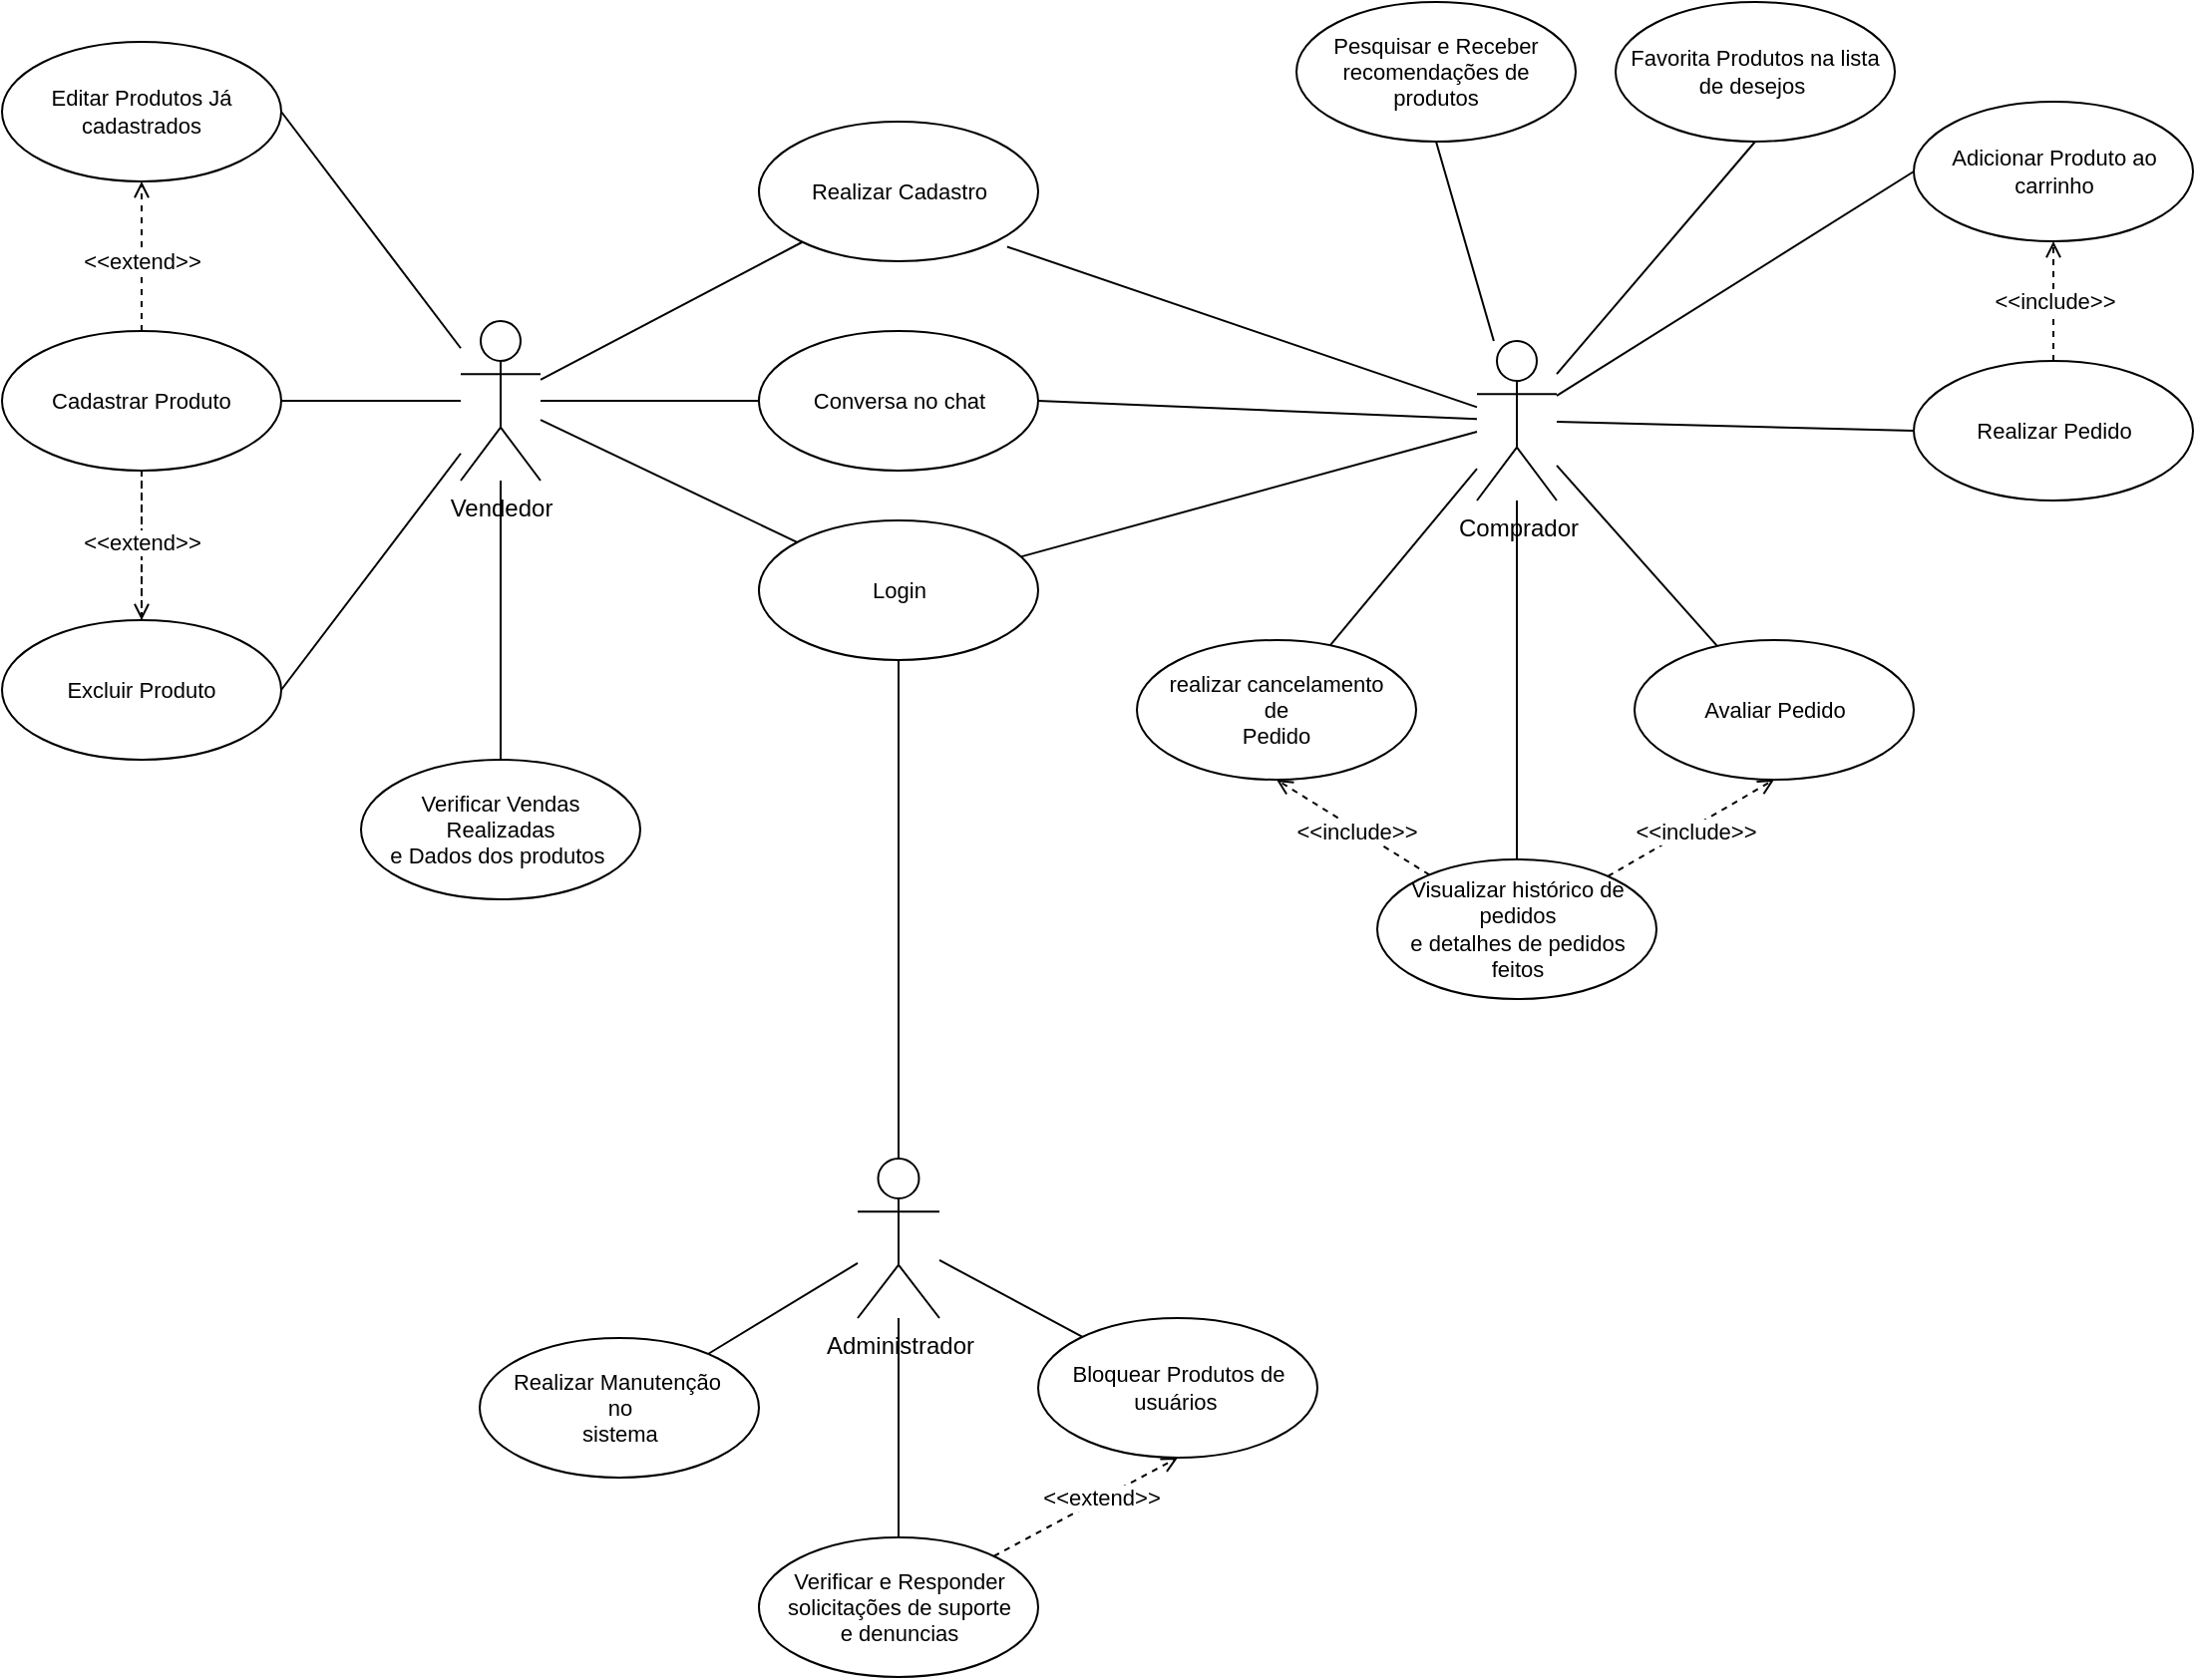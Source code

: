 <mxfile version="21.3.4" type="github">
  <diagram name="Página-1" id="hQvVK7cvd6CQwP3TDFYW">
    <mxGraphModel dx="3149" dy="1293" grid="1" gridSize="10" guides="1" tooltips="1" connect="1" arrows="1" fold="1" page="1" pageScale="1" pageWidth="827" pageHeight="1169" math="0" shadow="0">
      <root>
        <mxCell id="0" />
        <mxCell id="1" parent="0" />
        <mxCell id="j9FKQ9DVJ2H4PCv3UH9r-18" style="edgeStyle=none;shape=connector;rounded=0;orthogonalLoop=1;jettySize=auto;html=1;labelBackgroundColor=default;strokeColor=default;fontFamily=Helvetica;fontSize=11;fontColor=default;endArrow=none;endFill=0;" edge="1" parent="1" source="j9FKQ9DVJ2H4PCv3UH9r-4" target="j9FKQ9DVJ2H4PCv3UH9r-17">
          <mxGeometry relative="1" as="geometry" />
        </mxCell>
        <mxCell id="j9FKQ9DVJ2H4PCv3UH9r-27" style="edgeStyle=none;shape=connector;rounded=0;orthogonalLoop=1;jettySize=auto;html=1;labelBackgroundColor=default;strokeColor=default;fontFamily=Helvetica;fontSize=11;fontColor=default;endArrow=none;endFill=0;" edge="1" parent="1" source="j9FKQ9DVJ2H4PCv3UH9r-4" target="j9FKQ9DVJ2H4PCv3UH9r-22">
          <mxGeometry relative="1" as="geometry" />
        </mxCell>
        <mxCell id="j9FKQ9DVJ2H4PCv3UH9r-28" style="edgeStyle=none;shape=connector;rounded=0;orthogonalLoop=1;jettySize=auto;html=1;entryX=1;entryY=0.5;entryDx=0;entryDy=0;labelBackgroundColor=default;strokeColor=default;fontFamily=Helvetica;fontSize=11;fontColor=default;endArrow=none;endFill=0;" edge="1" parent="1" source="j9FKQ9DVJ2H4PCv3UH9r-4" target="j9FKQ9DVJ2H4PCv3UH9r-23">
          <mxGeometry relative="1" as="geometry" />
        </mxCell>
        <mxCell id="j9FKQ9DVJ2H4PCv3UH9r-29" style="edgeStyle=none;shape=connector;rounded=0;orthogonalLoop=1;jettySize=auto;html=1;entryX=1;entryY=0.5;entryDx=0;entryDy=0;labelBackgroundColor=default;strokeColor=default;fontFamily=Helvetica;fontSize=11;fontColor=default;endArrow=none;endFill=0;" edge="1" parent="1" source="j9FKQ9DVJ2H4PCv3UH9r-4" target="j9FKQ9DVJ2H4PCv3UH9r-20">
          <mxGeometry relative="1" as="geometry" />
        </mxCell>
        <mxCell id="j9FKQ9DVJ2H4PCv3UH9r-42" style="edgeStyle=none;shape=connector;rounded=0;orthogonalLoop=1;jettySize=auto;html=1;entryX=0.5;entryY=0;entryDx=0;entryDy=0;labelBackgroundColor=default;strokeColor=default;fontFamily=Helvetica;fontSize=11;fontColor=default;endArrow=none;endFill=0;" edge="1" parent="1" source="j9FKQ9DVJ2H4PCv3UH9r-4" target="j9FKQ9DVJ2H4PCv3UH9r-41">
          <mxGeometry relative="1" as="geometry" />
        </mxCell>
        <mxCell id="j9FKQ9DVJ2H4PCv3UH9r-59" style="edgeStyle=none;shape=connector;rounded=0;orthogonalLoop=1;jettySize=auto;html=1;entryX=0;entryY=0.5;entryDx=0;entryDy=0;labelBackgroundColor=default;strokeColor=default;fontFamily=Helvetica;fontSize=11;fontColor=default;endArrow=none;endFill=0;" edge="1" parent="1" source="j9FKQ9DVJ2H4PCv3UH9r-4" target="j9FKQ9DVJ2H4PCv3UH9r-58">
          <mxGeometry relative="1" as="geometry" />
        </mxCell>
        <mxCell id="j9FKQ9DVJ2H4PCv3UH9r-4" value="Vendedor" style="shape=umlActor;verticalLabelPosition=bottom;verticalAlign=top;html=1;outlineConnect=0;" vertex="1" parent="1">
          <mxGeometry x="-519" y="210" width="40" height="80" as="geometry" />
        </mxCell>
        <mxCell id="j9FKQ9DVJ2H4PCv3UH9r-5" value="Administrador" style="shape=umlActor;verticalLabelPosition=bottom;verticalAlign=top;html=1;outlineConnect=0;" vertex="1" parent="1">
          <mxGeometry x="-320" y="630" width="41" height="80" as="geometry" />
        </mxCell>
        <mxCell id="j9FKQ9DVJ2H4PCv3UH9r-19" style="edgeStyle=none;shape=connector;rounded=0;orthogonalLoop=1;jettySize=auto;html=1;entryX=0.889;entryY=0.896;entryDx=0;entryDy=0;entryPerimeter=0;labelBackgroundColor=default;strokeColor=default;fontFamily=Helvetica;fontSize=11;fontColor=default;endArrow=none;endFill=0;" edge="1" parent="1" source="j9FKQ9DVJ2H4PCv3UH9r-6" target="j9FKQ9DVJ2H4PCv3UH9r-17">
          <mxGeometry relative="1" as="geometry" />
        </mxCell>
        <mxCell id="j9FKQ9DVJ2H4PCv3UH9r-66" style="edgeStyle=none;shape=connector;rounded=0;orthogonalLoop=1;jettySize=auto;html=1;entryX=0.5;entryY=1;entryDx=0;entryDy=0;labelBackgroundColor=default;strokeColor=default;fontFamily=Helvetica;fontSize=11;fontColor=default;endArrow=none;endFill=0;" edge="1" parent="1" source="j9FKQ9DVJ2H4PCv3UH9r-6" target="j9FKQ9DVJ2H4PCv3UH9r-54">
          <mxGeometry relative="1" as="geometry" />
        </mxCell>
        <mxCell id="j9FKQ9DVJ2H4PCv3UH9r-67" style="edgeStyle=none;shape=connector;rounded=0;orthogonalLoop=1;jettySize=auto;html=1;entryX=0;entryY=0.5;entryDx=0;entryDy=0;labelBackgroundColor=default;strokeColor=default;fontFamily=Helvetica;fontSize=11;fontColor=default;endArrow=none;endFill=0;" edge="1" parent="1" source="j9FKQ9DVJ2H4PCv3UH9r-6" target="j9FKQ9DVJ2H4PCv3UH9r-55">
          <mxGeometry relative="1" as="geometry" />
        </mxCell>
        <mxCell id="j9FKQ9DVJ2H4PCv3UH9r-68" style="edgeStyle=none;shape=connector;rounded=0;orthogonalLoop=1;jettySize=auto;html=1;entryX=0;entryY=0.5;entryDx=0;entryDy=0;labelBackgroundColor=default;strokeColor=default;fontFamily=Helvetica;fontSize=11;fontColor=default;endArrow=none;endFill=0;" edge="1" parent="1" source="j9FKQ9DVJ2H4PCv3UH9r-6" target="j9FKQ9DVJ2H4PCv3UH9r-56">
          <mxGeometry relative="1" as="geometry" />
        </mxCell>
        <mxCell id="j9FKQ9DVJ2H4PCv3UH9r-81" style="edgeStyle=none;shape=connector;rounded=0;orthogonalLoop=1;jettySize=auto;html=1;entryX=1;entryY=0.5;entryDx=0;entryDy=0;labelBackgroundColor=default;strokeColor=default;fontFamily=Helvetica;fontSize=11;fontColor=default;endArrow=none;endFill=0;" edge="1" parent="1" source="j9FKQ9DVJ2H4PCv3UH9r-6" target="j9FKQ9DVJ2H4PCv3UH9r-58">
          <mxGeometry relative="1" as="geometry" />
        </mxCell>
        <mxCell id="j9FKQ9DVJ2H4PCv3UH9r-82" style="edgeStyle=none;shape=connector;rounded=0;orthogonalLoop=1;jettySize=auto;html=1;entryX=0.5;entryY=1;entryDx=0;entryDy=0;labelBackgroundColor=default;strokeColor=default;fontFamily=Helvetica;fontSize=11;fontColor=default;endArrow=none;endFill=0;" edge="1" parent="1" source="j9FKQ9DVJ2H4PCv3UH9r-6" target="j9FKQ9DVJ2H4PCv3UH9r-52">
          <mxGeometry relative="1" as="geometry" />
        </mxCell>
        <mxCell id="j9FKQ9DVJ2H4PCv3UH9r-89" style="edgeStyle=none;shape=connector;rounded=0;orthogonalLoop=1;jettySize=auto;html=1;labelBackgroundColor=default;strokeColor=default;fontFamily=Helvetica;fontSize=11;fontColor=default;endArrow=none;endFill=0;" edge="1" parent="1" source="j9FKQ9DVJ2H4PCv3UH9r-6" target="j9FKQ9DVJ2H4PCv3UH9r-70">
          <mxGeometry relative="1" as="geometry" />
        </mxCell>
        <mxCell id="j9FKQ9DVJ2H4PCv3UH9r-6" value="Comprador" style="shape=umlActor;verticalLabelPosition=bottom;verticalAlign=top;html=1;outlineConnect=0;" vertex="1" parent="1">
          <mxGeometry x="-9.5" y="220" width="40" height="80" as="geometry" />
        </mxCell>
        <mxCell id="j9FKQ9DVJ2H4PCv3UH9r-14" style="edgeStyle=none;shape=connector;rounded=0;orthogonalLoop=1;jettySize=auto;html=1;labelBackgroundColor=default;strokeColor=default;fontFamily=Helvetica;fontSize=11;fontColor=default;endArrow=none;endFill=0;" edge="1" parent="1" source="j9FKQ9DVJ2H4PCv3UH9r-13" target="j9FKQ9DVJ2H4PCv3UH9r-6">
          <mxGeometry relative="1" as="geometry" />
        </mxCell>
        <mxCell id="j9FKQ9DVJ2H4PCv3UH9r-15" style="edgeStyle=none;shape=connector;rounded=0;orthogonalLoop=1;jettySize=auto;html=1;labelBackgroundColor=default;strokeColor=default;fontFamily=Helvetica;fontSize=11;fontColor=default;endArrow=none;endFill=0;" edge="1" parent="1" source="j9FKQ9DVJ2H4PCv3UH9r-13" target="j9FKQ9DVJ2H4PCv3UH9r-4">
          <mxGeometry relative="1" as="geometry" />
        </mxCell>
        <mxCell id="j9FKQ9DVJ2H4PCv3UH9r-16" style="edgeStyle=none;shape=connector;rounded=0;orthogonalLoop=1;jettySize=auto;html=1;labelBackgroundColor=default;strokeColor=default;fontFamily=Helvetica;fontSize=11;fontColor=default;endArrow=none;endFill=0;" edge="1" parent="1" source="j9FKQ9DVJ2H4PCv3UH9r-13" target="j9FKQ9DVJ2H4PCv3UH9r-5">
          <mxGeometry relative="1" as="geometry" />
        </mxCell>
        <mxCell id="j9FKQ9DVJ2H4PCv3UH9r-13" value="Login" style="ellipse;whiteSpace=wrap;html=1;fontFamily=Helvetica;fontSize=11;fontColor=default;" vertex="1" parent="1">
          <mxGeometry x="-369.5" y="310" width="140" height="70" as="geometry" />
        </mxCell>
        <mxCell id="j9FKQ9DVJ2H4PCv3UH9r-17" value="Realizar Cadastro" style="ellipse;whiteSpace=wrap;html=1;fontFamily=Helvetica;fontSize=11;fontColor=default;" vertex="1" parent="1">
          <mxGeometry x="-369.5" y="110" width="140" height="70" as="geometry" />
        </mxCell>
        <mxCell id="j9FKQ9DVJ2H4PCv3UH9r-34" style="edgeStyle=none;shape=connector;rounded=0;orthogonalLoop=1;jettySize=auto;html=1;exitX=0.5;exitY=0;exitDx=0;exitDy=0;labelBackgroundColor=default;strokeColor=default;fontFamily=Helvetica;fontSize=11;fontColor=default;endArrow=open;endFill=0;dashed=1;" edge="1" parent="1" source="j9FKQ9DVJ2H4PCv3UH9r-20">
          <mxGeometry relative="1" as="geometry">
            <mxPoint x="-679" y="360" as="targetPoint" />
            <Array as="points">
              <mxPoint x="-679" y="360" />
              <mxPoint x="-679" y="280" />
            </Array>
          </mxGeometry>
        </mxCell>
        <mxCell id="j9FKQ9DVJ2H4PCv3UH9r-40" value="&amp;lt;&amp;lt;extend&amp;gt;&amp;gt;" style="edgeLabel;html=1;align=center;verticalAlign=middle;resizable=0;points=[];fontSize=11;fontFamily=Helvetica;fontColor=default;" vertex="1" connectable="0" parent="j9FKQ9DVJ2H4PCv3UH9r-34">
          <mxGeometry x="0.631" y="1" relative="1" as="geometry">
            <mxPoint x="-1" y="-10" as="offset" />
          </mxGeometry>
        </mxCell>
        <mxCell id="j9FKQ9DVJ2H4PCv3UH9r-20" value="Excluir Produto" style="ellipse;whiteSpace=wrap;html=1;fontFamily=Helvetica;fontSize=11;fontColor=default;" vertex="1" parent="1">
          <mxGeometry x="-749" y="360" width="140" height="70" as="geometry" />
        </mxCell>
        <mxCell id="j9FKQ9DVJ2H4PCv3UH9r-25" style="edgeStyle=none;shape=connector;rounded=0;orthogonalLoop=1;jettySize=auto;html=1;entryX=0.5;entryY=1;entryDx=0;entryDy=0;labelBackgroundColor=default;strokeColor=default;fontFamily=Helvetica;fontSize=11;fontColor=default;endArrow=open;endFill=0;dashed=1;" edge="1" parent="1" source="j9FKQ9DVJ2H4PCv3UH9r-22" target="j9FKQ9DVJ2H4PCv3UH9r-23">
          <mxGeometry relative="1" as="geometry">
            <Array as="points">
              <mxPoint x="-679" y="180" />
            </Array>
          </mxGeometry>
        </mxCell>
        <mxCell id="j9FKQ9DVJ2H4PCv3UH9r-39" value="&amp;lt;&amp;lt;extend&amp;gt;&amp;gt;" style="edgeLabel;html=1;align=center;verticalAlign=middle;resizable=0;points=[];fontSize=11;fontFamily=Helvetica;fontColor=default;" vertex="1" connectable="0" parent="j9FKQ9DVJ2H4PCv3UH9r-25">
          <mxGeometry x="-0.333" relative="1" as="geometry">
            <mxPoint y="-10" as="offset" />
          </mxGeometry>
        </mxCell>
        <mxCell id="j9FKQ9DVJ2H4PCv3UH9r-22" value="Cadastrar Produto" style="ellipse;whiteSpace=wrap;html=1;fontFamily=Helvetica;fontSize=11;fontColor=default;" vertex="1" parent="1">
          <mxGeometry x="-749" y="215" width="140" height="70" as="geometry" />
        </mxCell>
        <mxCell id="j9FKQ9DVJ2H4PCv3UH9r-23" value="Editar Produtos Já cadastrados" style="ellipse;whiteSpace=wrap;html=1;fontFamily=Helvetica;fontSize=11;fontColor=default;" vertex="1" parent="1">
          <mxGeometry x="-749" y="70" width="140" height="70" as="geometry" />
        </mxCell>
        <mxCell id="j9FKQ9DVJ2H4PCv3UH9r-41" value="Verificar Vendas &lt;br&gt;Realizadas&lt;br&gt;e Dados dos produtos&amp;nbsp;" style="ellipse;whiteSpace=wrap;html=1;fontFamily=Helvetica;fontSize=11;fontColor=default;" vertex="1" parent="1">
          <mxGeometry x="-569" y="430" width="140" height="70" as="geometry" />
        </mxCell>
        <mxCell id="j9FKQ9DVJ2H4PCv3UH9r-46" style="edgeStyle=none;shape=connector;rounded=0;orthogonalLoop=1;jettySize=auto;html=1;labelBackgroundColor=default;strokeColor=default;fontFamily=Helvetica;fontSize=11;fontColor=default;endArrow=none;endFill=0;" edge="1" parent="1" source="j9FKQ9DVJ2H4PCv3UH9r-43" target="j9FKQ9DVJ2H4PCv3UH9r-5">
          <mxGeometry relative="1" as="geometry" />
        </mxCell>
        <mxCell id="j9FKQ9DVJ2H4PCv3UH9r-43" value="Realizar Manutenção&amp;nbsp;&lt;br&gt;no&lt;br&gt;sistema" style="ellipse;whiteSpace=wrap;html=1;fontFamily=Helvetica;fontSize=11;fontColor=default;" vertex="1" parent="1">
          <mxGeometry x="-509.5" y="720" width="140" height="70" as="geometry" />
        </mxCell>
        <mxCell id="j9FKQ9DVJ2H4PCv3UH9r-45" style="edgeStyle=none;shape=connector;rounded=0;orthogonalLoop=1;jettySize=auto;html=1;labelBackgroundColor=default;strokeColor=default;fontFamily=Helvetica;fontSize=11;fontColor=default;endArrow=none;endFill=0;" edge="1" parent="1" source="j9FKQ9DVJ2H4PCv3UH9r-44" target="j9FKQ9DVJ2H4PCv3UH9r-5">
          <mxGeometry relative="1" as="geometry" />
        </mxCell>
        <mxCell id="j9FKQ9DVJ2H4PCv3UH9r-49" style="edgeStyle=none;shape=connector;rounded=0;orthogonalLoop=1;jettySize=auto;html=1;entryX=0.5;entryY=1;entryDx=0;entryDy=0;labelBackgroundColor=default;strokeColor=default;fontFamily=Helvetica;fontSize=11;fontColor=default;endArrow=open;endFill=0;dashed=1;" edge="1" parent="1" source="j9FKQ9DVJ2H4PCv3UH9r-44" target="j9FKQ9DVJ2H4PCv3UH9r-47">
          <mxGeometry relative="1" as="geometry" />
        </mxCell>
        <mxCell id="j9FKQ9DVJ2H4PCv3UH9r-50" value="&amp;lt;&amp;lt;extend&amp;gt;&amp;gt;" style="edgeLabel;html=1;align=center;verticalAlign=middle;resizable=0;points=[];fontSize=11;fontFamily=Helvetica;fontColor=default;" vertex="1" connectable="0" parent="j9FKQ9DVJ2H4PCv3UH9r-49">
          <mxGeometry x="-0.543" y="2" relative="1" as="geometry">
            <mxPoint x="33" y="-17" as="offset" />
          </mxGeometry>
        </mxCell>
        <mxCell id="j9FKQ9DVJ2H4PCv3UH9r-44" value="Verificar e Responder&lt;br&gt;solicitações de suporte&lt;br&gt;e denuncias" style="ellipse;whiteSpace=wrap;html=1;fontFamily=Helvetica;fontSize=11;fontColor=default;" vertex="1" parent="1">
          <mxGeometry x="-369.5" y="820" width="140" height="70" as="geometry" />
        </mxCell>
        <mxCell id="j9FKQ9DVJ2H4PCv3UH9r-48" style="edgeStyle=none;shape=connector;rounded=0;orthogonalLoop=1;jettySize=auto;html=1;labelBackgroundColor=default;strokeColor=default;fontFamily=Helvetica;fontSize=11;fontColor=default;endArrow=none;endFill=0;" edge="1" parent="1" source="j9FKQ9DVJ2H4PCv3UH9r-47" target="j9FKQ9DVJ2H4PCv3UH9r-5">
          <mxGeometry relative="1" as="geometry" />
        </mxCell>
        <mxCell id="j9FKQ9DVJ2H4PCv3UH9r-47" value="Bloquear Produtos de usuários&amp;nbsp;" style="ellipse;whiteSpace=wrap;html=1;fontFamily=Helvetica;fontSize=11;fontColor=default;" vertex="1" parent="1">
          <mxGeometry x="-229.5" y="710" width="140" height="70" as="geometry" />
        </mxCell>
        <mxCell id="j9FKQ9DVJ2H4PCv3UH9r-52" value="Pesquisar e Receber recomendações de produtos" style="ellipse;whiteSpace=wrap;html=1;fontFamily=Helvetica;fontSize=11;fontColor=default;" vertex="1" parent="1">
          <mxGeometry x="-100" y="50" width="140" height="70" as="geometry" />
        </mxCell>
        <mxCell id="j9FKQ9DVJ2H4PCv3UH9r-54" value="Favorita Produtos na lista de desejos&amp;nbsp;" style="ellipse;whiteSpace=wrap;html=1;fontFamily=Helvetica;fontSize=11;fontColor=default;" vertex="1" parent="1">
          <mxGeometry x="60" y="50" width="140" height="70" as="geometry" />
        </mxCell>
        <mxCell id="j9FKQ9DVJ2H4PCv3UH9r-55" value="Adicionar Produto ao carrinho" style="ellipse;whiteSpace=wrap;html=1;fontFamily=Helvetica;fontSize=11;fontColor=default;" vertex="1" parent="1">
          <mxGeometry x="209.5" y="100" width="140" height="70" as="geometry" />
        </mxCell>
        <mxCell id="j9FKQ9DVJ2H4PCv3UH9r-61" style="edgeStyle=none;shape=connector;rounded=0;orthogonalLoop=1;jettySize=auto;html=1;entryX=0.5;entryY=1;entryDx=0;entryDy=0;labelBackgroundColor=default;strokeColor=default;fontFamily=Helvetica;fontSize=11;fontColor=default;endArrow=open;endFill=0;dashed=1;" edge="1" parent="1" source="j9FKQ9DVJ2H4PCv3UH9r-56" target="j9FKQ9DVJ2H4PCv3UH9r-55">
          <mxGeometry relative="1" as="geometry" />
        </mxCell>
        <mxCell id="j9FKQ9DVJ2H4PCv3UH9r-63" value="&amp;lt;&amp;lt;include&amp;gt;&amp;gt;" style="edgeLabel;html=1;align=center;verticalAlign=middle;resizable=0;points=[];fontSize=11;fontFamily=Helvetica;fontColor=default;" vertex="1" connectable="0" parent="j9FKQ9DVJ2H4PCv3UH9r-61">
          <mxGeometry x="0.397" relative="1" as="geometry">
            <mxPoint y="12" as="offset" />
          </mxGeometry>
        </mxCell>
        <mxCell id="j9FKQ9DVJ2H4PCv3UH9r-56" value="Realizar Pedido" style="ellipse;whiteSpace=wrap;html=1;fontFamily=Helvetica;fontSize=11;fontColor=default;" vertex="1" parent="1">
          <mxGeometry x="209.5" y="230" width="140" height="70" as="geometry" />
        </mxCell>
        <mxCell id="j9FKQ9DVJ2H4PCv3UH9r-86" style="edgeStyle=none;shape=connector;rounded=0;orthogonalLoop=1;jettySize=auto;html=1;labelBackgroundColor=default;strokeColor=default;fontFamily=Helvetica;fontSize=11;fontColor=default;endArrow=none;endFill=0;" edge="1" parent="1" source="j9FKQ9DVJ2H4PCv3UH9r-57" target="j9FKQ9DVJ2H4PCv3UH9r-6">
          <mxGeometry relative="1" as="geometry" />
        </mxCell>
        <mxCell id="j9FKQ9DVJ2H4PCv3UH9r-90" style="edgeStyle=none;shape=connector;rounded=0;orthogonalLoop=1;jettySize=auto;html=1;entryX=0.5;entryY=1;entryDx=0;entryDy=0;labelBackgroundColor=default;strokeColor=default;fontFamily=Helvetica;fontSize=11;fontColor=default;endArrow=open;endFill=0;dashed=1;" edge="1" parent="1" source="j9FKQ9DVJ2H4PCv3UH9r-57" target="j9FKQ9DVJ2H4PCv3UH9r-71">
          <mxGeometry relative="1" as="geometry" />
        </mxCell>
        <mxCell id="j9FKQ9DVJ2H4PCv3UH9r-92" value="&amp;lt;&amp;lt;include&amp;gt;&amp;gt;" style="edgeLabel;html=1;align=center;verticalAlign=middle;resizable=0;points=[];fontSize=11;fontFamily=Helvetica;fontColor=default;" vertex="1" connectable="0" parent="j9FKQ9DVJ2H4PCv3UH9r-90">
          <mxGeometry x="-0.378" relative="1" as="geometry">
            <mxPoint x="18" y="-8" as="offset" />
          </mxGeometry>
        </mxCell>
        <mxCell id="j9FKQ9DVJ2H4PCv3UH9r-91" style="edgeStyle=none;shape=connector;rounded=0;orthogonalLoop=1;jettySize=auto;html=1;entryX=0.5;entryY=1;entryDx=0;entryDy=0;labelBackgroundColor=default;strokeColor=default;fontFamily=Helvetica;fontSize=11;fontColor=default;endArrow=open;endFill=0;startArrow=none;startFill=0;dashed=1;" edge="1" parent="1" source="j9FKQ9DVJ2H4PCv3UH9r-57" target="j9FKQ9DVJ2H4PCv3UH9r-70">
          <mxGeometry relative="1" as="geometry" />
        </mxCell>
        <mxCell id="j9FKQ9DVJ2H4PCv3UH9r-93" value="&amp;lt;&amp;lt;include&amp;gt;&amp;gt;" style="edgeLabel;html=1;align=center;verticalAlign=middle;resizable=0;points=[];fontSize=11;fontFamily=Helvetica;fontColor=default;" vertex="1" connectable="0" parent="j9FKQ9DVJ2H4PCv3UH9r-91">
          <mxGeometry x="-0.232" y="1" relative="1" as="geometry">
            <mxPoint x="-7" y="-5" as="offset" />
          </mxGeometry>
        </mxCell>
        <mxCell id="j9FKQ9DVJ2H4PCv3UH9r-57" value="Visualizar histórico de pedidos&lt;br&gt;e detalhes de pedidos&lt;br&gt;feitos" style="ellipse;whiteSpace=wrap;html=1;fontFamily=Helvetica;fontSize=11;fontColor=default;" vertex="1" parent="1">
          <mxGeometry x="-59.5" y="480" width="140" height="70" as="geometry" />
        </mxCell>
        <mxCell id="j9FKQ9DVJ2H4PCv3UH9r-58" value="Conversa no chat" style="ellipse;whiteSpace=wrap;html=1;fontFamily=Helvetica;fontSize=11;fontColor=default;" vertex="1" parent="1">
          <mxGeometry x="-369.5" y="215" width="140" height="70" as="geometry" />
        </mxCell>
        <mxCell id="j9FKQ9DVJ2H4PCv3UH9r-70" value="realizar cancelamento&lt;br&gt;&amp;nbsp;de&amp;nbsp; &lt;br&gt;Pedido" style="ellipse;whiteSpace=wrap;html=1;fontFamily=Helvetica;fontSize=11;fontColor=default;" vertex="1" parent="1">
          <mxGeometry x="-180" y="370" width="140" height="70" as="geometry" />
        </mxCell>
        <mxCell id="j9FKQ9DVJ2H4PCv3UH9r-85" style="edgeStyle=none;shape=connector;rounded=0;orthogonalLoop=1;jettySize=auto;html=1;labelBackgroundColor=default;strokeColor=default;fontFamily=Helvetica;fontSize=11;fontColor=default;endArrow=none;endFill=0;" edge="1" parent="1" source="j9FKQ9DVJ2H4PCv3UH9r-71" target="j9FKQ9DVJ2H4PCv3UH9r-6">
          <mxGeometry relative="1" as="geometry" />
        </mxCell>
        <mxCell id="j9FKQ9DVJ2H4PCv3UH9r-71" value="Avaliar Pedido" style="ellipse;whiteSpace=wrap;html=1;fontFamily=Helvetica;fontSize=11;fontColor=default;" vertex="1" parent="1">
          <mxGeometry x="69.5" y="370" width="140" height="70" as="geometry" />
        </mxCell>
      </root>
    </mxGraphModel>
  </diagram>
</mxfile>
